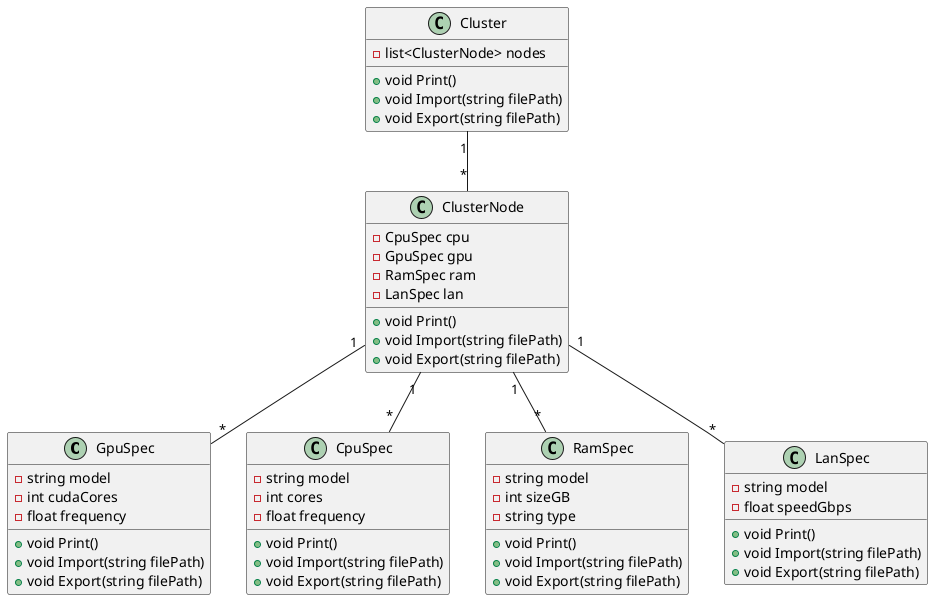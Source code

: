 @startuml
class GpuSpec {
    -string model
    -int cudaCores
    -float frequency
    +void Print()
    +void Import(string filePath)
    +void Export(string filePath)
}

class CpuSpec {
    -string model
    -int cores
    -float frequency
    +void Print()
    +void Import(string filePath)
    +void Export(string filePath)
}

class RamSpec {
    -string model
    -int sizeGB
    -string type
    +void Print()
    +void Import(string filePath)
    +void Export(string filePath)
}

class LanSpec {
    -string model
    -float speedGbps
    +void Print()
    +void Import(string filePath)
    +void Export(string filePath)
}

class ClusterNode {
    -CpuSpec cpu
    -GpuSpec gpu
    -RamSpec ram
    -LanSpec lan
    +void Print()
    +void Import(string filePath)
    +void Export(string filePath)
}

class Cluster {
    -list<ClusterNode> nodes
    +void Print()
    +void Import(string filePath)
    +void Export(string filePath)
}

ClusterNode "1" -- "*" GpuSpec
ClusterNode "1" -- "*" CpuSpec
ClusterNode "1" -- "*" RamSpec
ClusterNode "1" -- "*" LanSpec
Cluster "1" -- "*" ClusterNode
@enduml